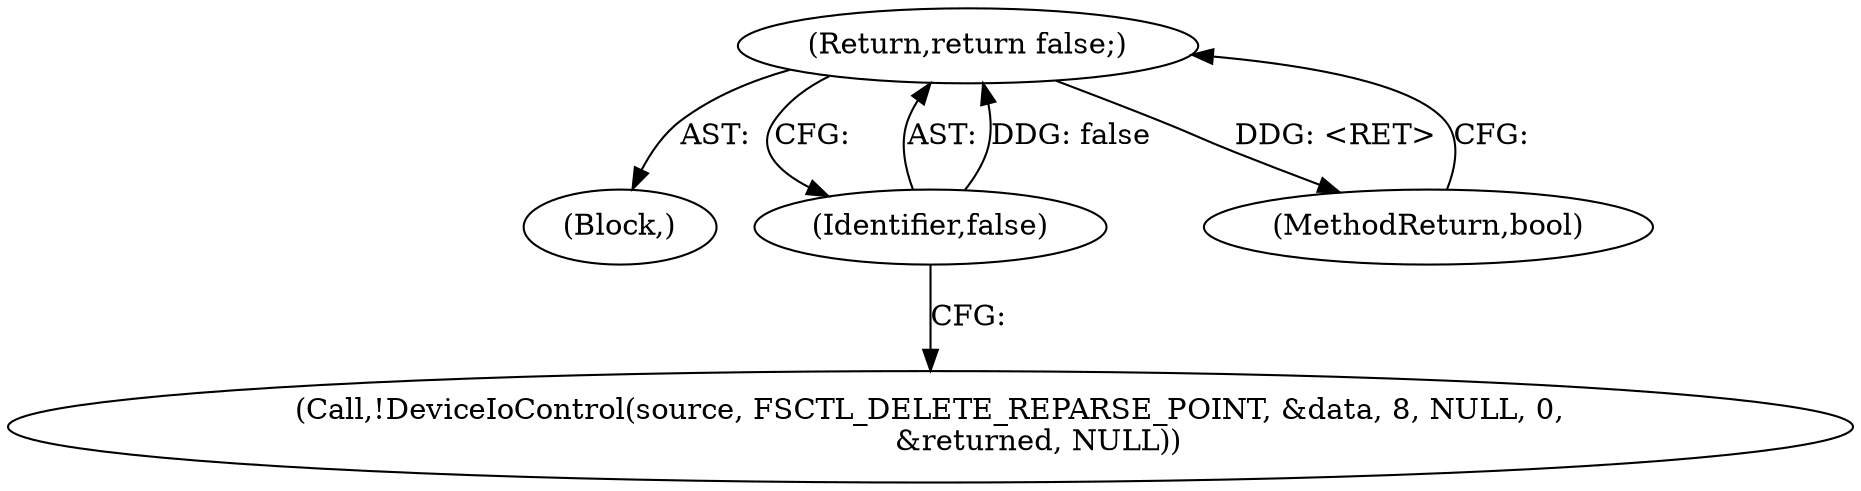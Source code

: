 digraph "1_Chrome_4f1f3d0f03c79ddaace56f067cf28a27f9466b7d@del" {
"1000126" [label="(Return,return false;)"];
"1000127" [label="(Identifier,false)"];
"1000125" [label="(Block,)"];
"1000127" [label="(Identifier,false)"];
"1000126" [label="(Return,return false;)"];
"1000113" [label="(Call,!DeviceIoControl(source, FSCTL_DELETE_REPARSE_POINT, &data, 8, NULL, 0,\n                       &returned, NULL))"];
"1000130" [label="(MethodReturn,bool)"];
"1000126" -> "1000125"  [label="AST: "];
"1000126" -> "1000127"  [label="CFG: "];
"1000127" -> "1000126"  [label="AST: "];
"1000130" -> "1000126"  [label="CFG: "];
"1000126" -> "1000130"  [label="DDG: <RET>"];
"1000127" -> "1000126"  [label="DDG: false"];
"1000127" -> "1000113"  [label="CFG: "];
}
